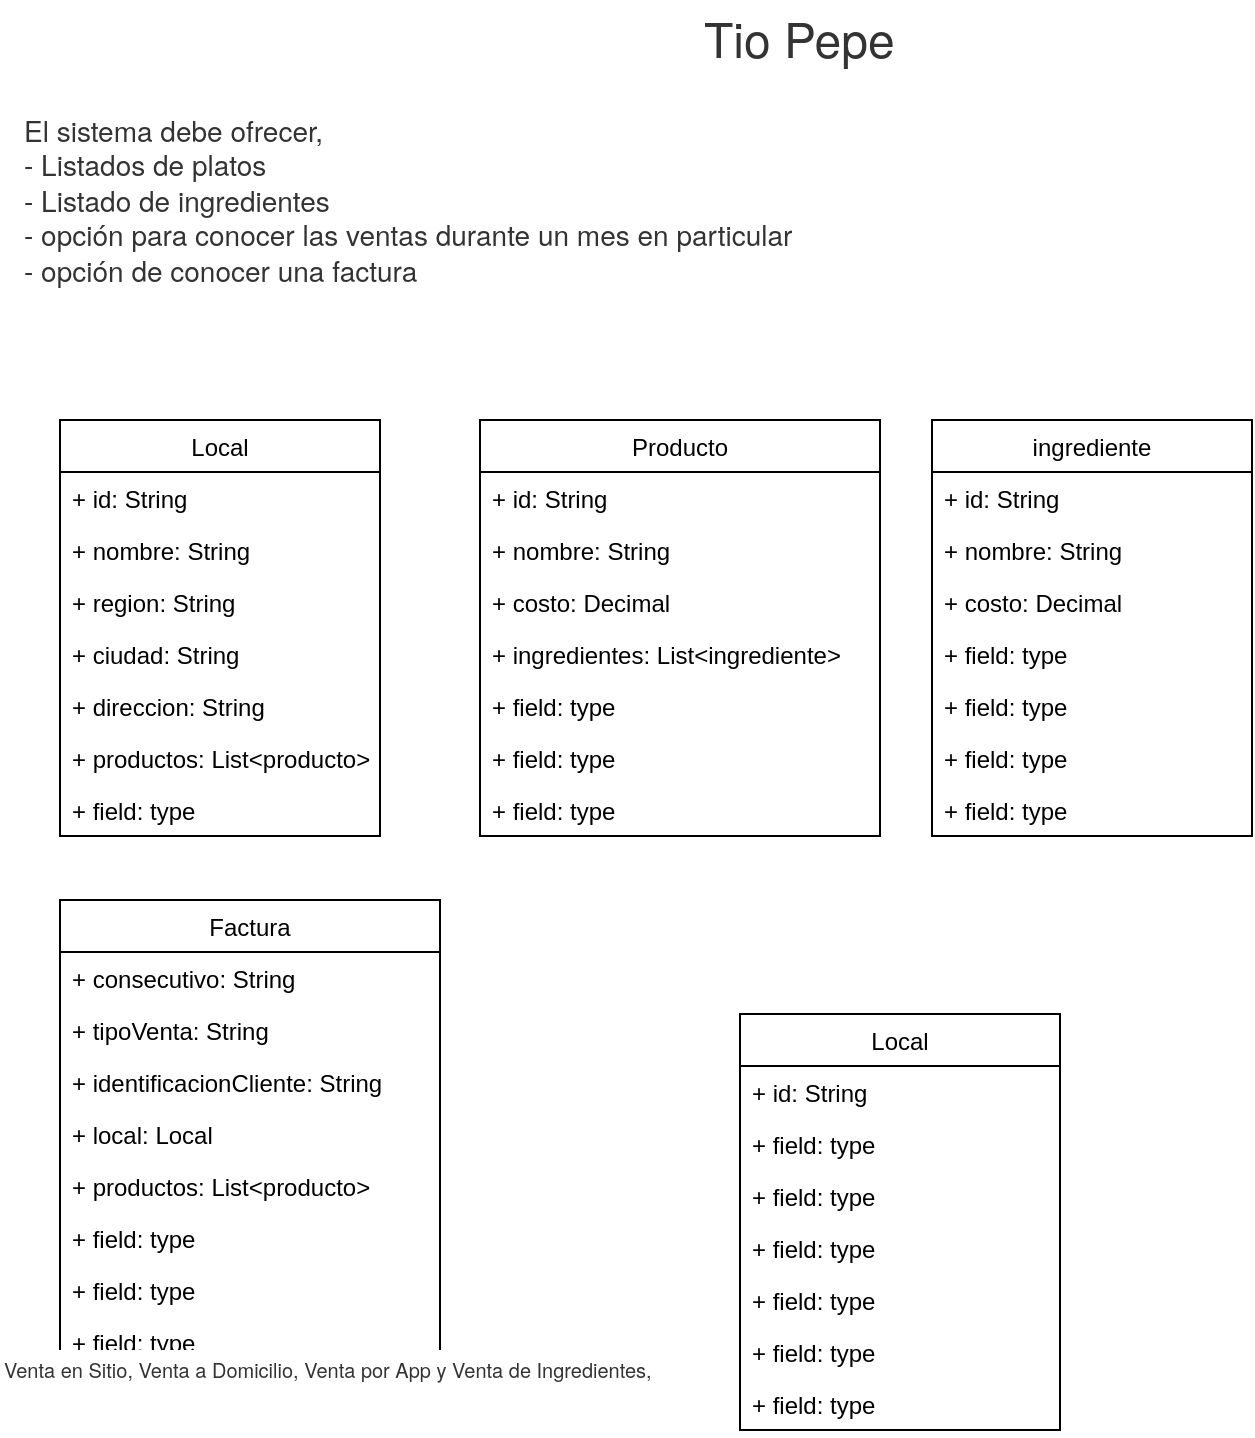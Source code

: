 <mxfile version="15.0.6" type="device"><diagram id="Nlkfaco2crg6dZW5jD-g" name="Page-1"><mxGraphModel dx="868" dy="460" grid="1" gridSize="10" guides="1" tooltips="1" connect="1" arrows="1" fold="1" page="1" pageScale="1" pageWidth="827" pageHeight="1169" math="0" shadow="0"><root><mxCell id="0"/><mxCell id="1" parent="0"/><mxCell id="pGNT7-jQswh-58ZImxmU-1" value="&lt;span style=&quot;color: rgb(51 , 51 , 51) ; font-family: &amp;#34;nunito&amp;#34; , &amp;#34;nunitosans&amp;#34; , &amp;#34;helvetica neue&amp;#34; , &amp;#34;helvetica&amp;#34; , &amp;#34;arial&amp;#34; , sans-serif ; font-style: normal ; font-weight: 400 ; letter-spacing: normal ; text-indent: 0px ; text-transform: none ; word-spacing: 0px ; background-color: rgb(255 , 255 , 255) ; display: inline ; float: none ; line-height: 200%&quot;&gt;&lt;font style=&quot;font-size: 24px&quot;&gt;Tio Pepe&lt;/font&gt;&lt;/span&gt;" style="text;whiteSpace=wrap;html=1;" vertex="1" parent="1"><mxGeometry x="350" width="116" height="30" as="geometry"/></mxCell><mxCell id="pGNT7-jQswh-58ZImxmU-2" value="Local" style="swimlane;fontStyle=0;childLayout=stackLayout;horizontal=1;startSize=26;fillColor=none;horizontalStack=0;resizeParent=1;resizeParentMax=0;resizeLast=0;collapsible=1;marginBottom=0;" vertex="1" parent="1"><mxGeometry x="30" y="210" width="160" height="208" as="geometry"/></mxCell><mxCell id="pGNT7-jQswh-58ZImxmU-3" value="+ id: String" style="text;strokeColor=none;fillColor=none;align=left;verticalAlign=top;spacingLeft=4;spacingRight=4;overflow=hidden;rotatable=0;points=[[0,0.5],[1,0.5]];portConstraint=eastwest;" vertex="1" parent="pGNT7-jQswh-58ZImxmU-2"><mxGeometry y="26" width="160" height="26" as="geometry"/></mxCell><mxCell id="pGNT7-jQswh-58ZImxmU-8" value="+ nombre: String" style="text;strokeColor=none;fillColor=none;align=left;verticalAlign=top;spacingLeft=4;spacingRight=4;overflow=hidden;rotatable=0;points=[[0,0.5],[1,0.5]];portConstraint=eastwest;" vertex="1" parent="pGNT7-jQswh-58ZImxmU-2"><mxGeometry y="52" width="160" height="26" as="geometry"/></mxCell><mxCell id="pGNT7-jQswh-58ZImxmU-7" value="+ region: String" style="text;strokeColor=none;fillColor=none;align=left;verticalAlign=top;spacingLeft=4;spacingRight=4;overflow=hidden;rotatable=0;points=[[0,0.5],[1,0.5]];portConstraint=eastwest;" vertex="1" parent="pGNT7-jQswh-58ZImxmU-2"><mxGeometry y="78" width="160" height="26" as="geometry"/></mxCell><mxCell id="pGNT7-jQswh-58ZImxmU-4" value="+ ciudad: String" style="text;strokeColor=none;fillColor=none;align=left;verticalAlign=top;spacingLeft=4;spacingRight=4;overflow=hidden;rotatable=0;points=[[0,0.5],[1,0.5]];portConstraint=eastwest;" vertex="1" parent="pGNT7-jQswh-58ZImxmU-2"><mxGeometry y="104" width="160" height="26" as="geometry"/></mxCell><mxCell id="pGNT7-jQswh-58ZImxmU-6" value="+ direccion: String" style="text;strokeColor=none;fillColor=none;align=left;verticalAlign=top;spacingLeft=4;spacingRight=4;overflow=hidden;rotatable=0;points=[[0,0.5],[1,0.5]];portConstraint=eastwest;" vertex="1" parent="pGNT7-jQswh-58ZImxmU-2"><mxGeometry y="130" width="160" height="26" as="geometry"/></mxCell><mxCell id="pGNT7-jQswh-58ZImxmU-9" value="+ productos: List&lt;producto&gt;" style="text;strokeColor=none;fillColor=none;align=left;verticalAlign=top;spacingLeft=4;spacingRight=4;overflow=hidden;rotatable=0;points=[[0,0.5],[1,0.5]];portConstraint=eastwest;" vertex="1" parent="pGNT7-jQswh-58ZImxmU-2"><mxGeometry y="156" width="160" height="26" as="geometry"/></mxCell><mxCell id="pGNT7-jQswh-58ZImxmU-10" value="+ field: type" style="text;strokeColor=none;fillColor=none;align=left;verticalAlign=top;spacingLeft=4;spacingRight=4;overflow=hidden;rotatable=0;points=[[0,0.5],[1,0.5]];portConstraint=eastwest;" vertex="1" parent="pGNT7-jQswh-58ZImxmU-2"><mxGeometry y="182" width="160" height="26" as="geometry"/></mxCell><mxCell id="pGNT7-jQswh-58ZImxmU-11" value="Producto" style="swimlane;fontStyle=0;childLayout=stackLayout;horizontal=1;startSize=26;fillColor=none;horizontalStack=0;resizeParent=1;resizeParentMax=0;resizeLast=0;collapsible=1;marginBottom=0;" vertex="1" parent="1"><mxGeometry x="240" y="210" width="200" height="208" as="geometry"/></mxCell><mxCell id="pGNT7-jQswh-58ZImxmU-12" value="+ id: String" style="text;strokeColor=none;fillColor=none;align=left;verticalAlign=top;spacingLeft=4;spacingRight=4;overflow=hidden;rotatable=0;points=[[0,0.5],[1,0.5]];portConstraint=eastwest;" vertex="1" parent="pGNT7-jQswh-58ZImxmU-11"><mxGeometry y="26" width="200" height="26" as="geometry"/></mxCell><mxCell id="pGNT7-jQswh-58ZImxmU-13" value="+ nombre: String" style="text;strokeColor=none;fillColor=none;align=left;verticalAlign=top;spacingLeft=4;spacingRight=4;overflow=hidden;rotatable=0;points=[[0,0.5],[1,0.5]];portConstraint=eastwest;" vertex="1" parent="pGNT7-jQswh-58ZImxmU-11"><mxGeometry y="52" width="200" height="26" as="geometry"/></mxCell><mxCell id="pGNT7-jQswh-58ZImxmU-14" value="+ costo: Decimal" style="text;strokeColor=none;fillColor=none;align=left;verticalAlign=top;spacingLeft=4;spacingRight=4;overflow=hidden;rotatable=0;points=[[0,0.5],[1,0.5]];portConstraint=eastwest;" vertex="1" parent="pGNT7-jQswh-58ZImxmU-11"><mxGeometry y="78" width="200" height="26" as="geometry"/></mxCell><mxCell id="pGNT7-jQswh-58ZImxmU-15" value="+ ingredientes: List&lt;ingrediente&gt;" style="text;strokeColor=none;fillColor=none;align=left;verticalAlign=top;spacingLeft=4;spacingRight=4;overflow=hidden;rotatable=0;points=[[0,0.5],[1,0.5]];portConstraint=eastwest;" vertex="1" parent="pGNT7-jQswh-58ZImxmU-11"><mxGeometry y="104" width="200" height="26" as="geometry"/></mxCell><mxCell id="pGNT7-jQswh-58ZImxmU-16" value="+ field: type" style="text;strokeColor=none;fillColor=none;align=left;verticalAlign=top;spacingLeft=4;spacingRight=4;overflow=hidden;rotatable=0;points=[[0,0.5],[1,0.5]];portConstraint=eastwest;" vertex="1" parent="pGNT7-jQswh-58ZImxmU-11"><mxGeometry y="130" width="200" height="26" as="geometry"/></mxCell><mxCell id="pGNT7-jQswh-58ZImxmU-17" value="+ field: type" style="text;strokeColor=none;fillColor=none;align=left;verticalAlign=top;spacingLeft=4;spacingRight=4;overflow=hidden;rotatable=0;points=[[0,0.5],[1,0.5]];portConstraint=eastwest;" vertex="1" parent="pGNT7-jQswh-58ZImxmU-11"><mxGeometry y="156" width="200" height="26" as="geometry"/></mxCell><mxCell id="pGNT7-jQswh-58ZImxmU-18" value="+ field: type" style="text;strokeColor=none;fillColor=none;align=left;verticalAlign=top;spacingLeft=4;spacingRight=4;overflow=hidden;rotatable=0;points=[[0,0.5],[1,0.5]];portConstraint=eastwest;" vertex="1" parent="pGNT7-jQswh-58ZImxmU-11"><mxGeometry y="182" width="200" height="26" as="geometry"/></mxCell><mxCell id="pGNT7-jQswh-58ZImxmU-19" value="ingrediente" style="swimlane;fontStyle=0;childLayout=stackLayout;horizontal=1;startSize=26;fillColor=none;horizontalStack=0;resizeParent=1;resizeParentMax=0;resizeLast=0;collapsible=1;marginBottom=0;" vertex="1" parent="1"><mxGeometry x="466" y="210" width="160" height="208" as="geometry"/></mxCell><mxCell id="pGNT7-jQswh-58ZImxmU-20" value="+ id: String" style="text;strokeColor=none;fillColor=none;align=left;verticalAlign=top;spacingLeft=4;spacingRight=4;overflow=hidden;rotatable=0;points=[[0,0.5],[1,0.5]];portConstraint=eastwest;" vertex="1" parent="pGNT7-jQswh-58ZImxmU-19"><mxGeometry y="26" width="160" height="26" as="geometry"/></mxCell><mxCell id="pGNT7-jQswh-58ZImxmU-21" value="+ nombre: String" style="text;strokeColor=none;fillColor=none;align=left;verticalAlign=top;spacingLeft=4;spacingRight=4;overflow=hidden;rotatable=0;points=[[0,0.5],[1,0.5]];portConstraint=eastwest;" vertex="1" parent="pGNT7-jQswh-58ZImxmU-19"><mxGeometry y="52" width="160" height="26" as="geometry"/></mxCell><mxCell id="pGNT7-jQswh-58ZImxmU-22" value="+ costo: Decimal" style="text;strokeColor=none;fillColor=none;align=left;verticalAlign=top;spacingLeft=4;spacingRight=4;overflow=hidden;rotatable=0;points=[[0,0.5],[1,0.5]];portConstraint=eastwest;" vertex="1" parent="pGNT7-jQswh-58ZImxmU-19"><mxGeometry y="78" width="160" height="26" as="geometry"/></mxCell><mxCell id="pGNT7-jQswh-58ZImxmU-23" value="+ field: type" style="text;strokeColor=none;fillColor=none;align=left;verticalAlign=top;spacingLeft=4;spacingRight=4;overflow=hidden;rotatable=0;points=[[0,0.5],[1,0.5]];portConstraint=eastwest;" vertex="1" parent="pGNT7-jQswh-58ZImxmU-19"><mxGeometry y="104" width="160" height="26" as="geometry"/></mxCell><mxCell id="pGNT7-jQswh-58ZImxmU-24" value="+ field: type" style="text;strokeColor=none;fillColor=none;align=left;verticalAlign=top;spacingLeft=4;spacingRight=4;overflow=hidden;rotatable=0;points=[[0,0.5],[1,0.5]];portConstraint=eastwest;" vertex="1" parent="pGNT7-jQswh-58ZImxmU-19"><mxGeometry y="130" width="160" height="26" as="geometry"/></mxCell><mxCell id="pGNT7-jQswh-58ZImxmU-25" value="+ field: type" style="text;strokeColor=none;fillColor=none;align=left;verticalAlign=top;spacingLeft=4;spacingRight=4;overflow=hidden;rotatable=0;points=[[0,0.5],[1,0.5]];portConstraint=eastwest;" vertex="1" parent="pGNT7-jQswh-58ZImxmU-19"><mxGeometry y="156" width="160" height="26" as="geometry"/></mxCell><mxCell id="pGNT7-jQswh-58ZImxmU-26" value="+ field: type" style="text;strokeColor=none;fillColor=none;align=left;verticalAlign=top;spacingLeft=4;spacingRight=4;overflow=hidden;rotatable=0;points=[[0,0.5],[1,0.5]];portConstraint=eastwest;" vertex="1" parent="pGNT7-jQswh-58ZImxmU-19"><mxGeometry y="182" width="160" height="26" as="geometry"/></mxCell><mxCell id="pGNT7-jQswh-58ZImxmU-27" value="Local" style="swimlane;fontStyle=0;childLayout=stackLayout;horizontal=1;startSize=26;fillColor=none;horizontalStack=0;resizeParent=1;resizeParentMax=0;resizeLast=0;collapsible=1;marginBottom=0;" vertex="1" parent="1"><mxGeometry x="370" y="507" width="160" height="208" as="geometry"/></mxCell><mxCell id="pGNT7-jQswh-58ZImxmU-28" value="+ id: String" style="text;strokeColor=none;fillColor=none;align=left;verticalAlign=top;spacingLeft=4;spacingRight=4;overflow=hidden;rotatable=0;points=[[0,0.5],[1,0.5]];portConstraint=eastwest;" vertex="1" parent="pGNT7-jQswh-58ZImxmU-27"><mxGeometry y="26" width="160" height="26" as="geometry"/></mxCell><mxCell id="pGNT7-jQswh-58ZImxmU-29" value="+ field: type" style="text;strokeColor=none;fillColor=none;align=left;verticalAlign=top;spacingLeft=4;spacingRight=4;overflow=hidden;rotatable=0;points=[[0,0.5],[1,0.5]];portConstraint=eastwest;" vertex="1" parent="pGNT7-jQswh-58ZImxmU-27"><mxGeometry y="52" width="160" height="26" as="geometry"/></mxCell><mxCell id="pGNT7-jQswh-58ZImxmU-30" value="+ field: type" style="text;strokeColor=none;fillColor=none;align=left;verticalAlign=top;spacingLeft=4;spacingRight=4;overflow=hidden;rotatable=0;points=[[0,0.5],[1,0.5]];portConstraint=eastwest;" vertex="1" parent="pGNT7-jQswh-58ZImxmU-27"><mxGeometry y="78" width="160" height="26" as="geometry"/></mxCell><mxCell id="pGNT7-jQswh-58ZImxmU-31" value="+ field: type" style="text;strokeColor=none;fillColor=none;align=left;verticalAlign=top;spacingLeft=4;spacingRight=4;overflow=hidden;rotatable=0;points=[[0,0.5],[1,0.5]];portConstraint=eastwest;" vertex="1" parent="pGNT7-jQswh-58ZImxmU-27"><mxGeometry y="104" width="160" height="26" as="geometry"/></mxCell><mxCell id="pGNT7-jQswh-58ZImxmU-32" value="+ field: type" style="text;strokeColor=none;fillColor=none;align=left;verticalAlign=top;spacingLeft=4;spacingRight=4;overflow=hidden;rotatable=0;points=[[0,0.5],[1,0.5]];portConstraint=eastwest;" vertex="1" parent="pGNT7-jQswh-58ZImxmU-27"><mxGeometry y="130" width="160" height="26" as="geometry"/></mxCell><mxCell id="pGNT7-jQswh-58ZImxmU-33" value="+ field: type" style="text;strokeColor=none;fillColor=none;align=left;verticalAlign=top;spacingLeft=4;spacingRight=4;overflow=hidden;rotatable=0;points=[[0,0.5],[1,0.5]];portConstraint=eastwest;" vertex="1" parent="pGNT7-jQswh-58ZImxmU-27"><mxGeometry y="156" width="160" height="26" as="geometry"/></mxCell><mxCell id="pGNT7-jQswh-58ZImxmU-34" value="+ field: type" style="text;strokeColor=none;fillColor=none;align=left;verticalAlign=top;spacingLeft=4;spacingRight=4;overflow=hidden;rotatable=0;points=[[0,0.5],[1,0.5]];portConstraint=eastwest;" vertex="1" parent="pGNT7-jQswh-58ZImxmU-27"><mxGeometry y="182" width="160" height="26" as="geometry"/></mxCell><mxCell id="pGNT7-jQswh-58ZImxmU-35" value="Factura" style="swimlane;fontStyle=0;childLayout=stackLayout;horizontal=1;startSize=26;fillColor=none;horizontalStack=0;resizeParent=1;resizeParentMax=0;resizeLast=0;collapsible=1;marginBottom=0;" vertex="1" parent="1"><mxGeometry x="30" y="450" width="190" height="234" as="geometry"/></mxCell><mxCell id="pGNT7-jQswh-58ZImxmU-36" value="+ consecutivo: String" style="text;strokeColor=none;fillColor=none;align=left;verticalAlign=top;spacingLeft=4;spacingRight=4;overflow=hidden;rotatable=0;points=[[0,0.5],[1,0.5]];portConstraint=eastwest;" vertex="1" parent="pGNT7-jQswh-58ZImxmU-35"><mxGeometry y="26" width="190" height="26" as="geometry"/></mxCell><mxCell id="pGNT7-jQswh-58ZImxmU-38" value="+ tipoVenta: String" style="text;strokeColor=none;fillColor=none;align=left;verticalAlign=top;spacingLeft=4;spacingRight=4;overflow=hidden;rotatable=0;points=[[0,0.5],[1,0.5]];portConstraint=eastwest;" vertex="1" parent="pGNT7-jQswh-58ZImxmU-35"><mxGeometry y="52" width="190" height="26" as="geometry"/></mxCell><mxCell id="pGNT7-jQswh-58ZImxmU-37" value="+ identificacionCliente: String" style="text;strokeColor=none;fillColor=none;align=left;verticalAlign=top;spacingLeft=4;spacingRight=4;overflow=hidden;rotatable=0;points=[[0,0.5],[1,0.5]];portConstraint=eastwest;" vertex="1" parent="pGNT7-jQswh-58ZImxmU-35"><mxGeometry y="78" width="190" height="26" as="geometry"/></mxCell><mxCell id="pGNT7-jQswh-58ZImxmU-46" value="+ local: Local" style="text;strokeColor=none;fillColor=none;align=left;verticalAlign=top;spacingLeft=4;spacingRight=4;overflow=hidden;rotatable=0;points=[[0,0.5],[1,0.5]];portConstraint=eastwest;" vertex="1" parent="pGNT7-jQswh-58ZImxmU-35"><mxGeometry y="104" width="190" height="26" as="geometry"/></mxCell><mxCell id="pGNT7-jQswh-58ZImxmU-39" value="+ productos: List&lt;producto&gt;" style="text;strokeColor=none;fillColor=none;align=left;verticalAlign=top;spacingLeft=4;spacingRight=4;overflow=hidden;rotatable=0;points=[[0,0.5],[1,0.5]];portConstraint=eastwest;" vertex="1" parent="pGNT7-jQswh-58ZImxmU-35"><mxGeometry y="130" width="190" height="26" as="geometry"/></mxCell><mxCell id="pGNT7-jQswh-58ZImxmU-40" value="+ field: type" style="text;strokeColor=none;fillColor=none;align=left;verticalAlign=top;spacingLeft=4;spacingRight=4;overflow=hidden;rotatable=0;points=[[0,0.5],[1,0.5]];portConstraint=eastwest;" vertex="1" parent="pGNT7-jQswh-58ZImxmU-35"><mxGeometry y="156" width="190" height="26" as="geometry"/></mxCell><mxCell id="pGNT7-jQswh-58ZImxmU-41" value="+ field: type" style="text;strokeColor=none;fillColor=none;align=left;verticalAlign=top;spacingLeft=4;spacingRight=4;overflow=hidden;rotatable=0;points=[[0,0.5],[1,0.5]];portConstraint=eastwest;" vertex="1" parent="pGNT7-jQswh-58ZImxmU-35"><mxGeometry y="182" width="190" height="26" as="geometry"/></mxCell><mxCell id="pGNT7-jQswh-58ZImxmU-42" value="+ field: type" style="text;strokeColor=none;fillColor=none;align=left;verticalAlign=top;spacingLeft=4;spacingRight=4;overflow=hidden;rotatable=0;points=[[0,0.5],[1,0.5]];portConstraint=eastwest;" vertex="1" parent="pGNT7-jQswh-58ZImxmU-35"><mxGeometry y="208" width="190" height="26" as="geometry"/></mxCell><mxCell id="pGNT7-jQswh-58ZImxmU-43" value="&lt;span style=&quot;color: rgb(51 , 51 , 51) ; font-family: &amp;#34;nunito&amp;#34; , &amp;#34;nunitosans&amp;#34; , &amp;#34;helvetica neue&amp;#34; , &amp;#34;helvetica&amp;#34; , &amp;#34;arial&amp;#34; , sans-serif ; font-style: normal ; font-weight: 400 ; letter-spacing: normal ; text-indent: 0px ; text-transform: none ; word-spacing: 0px ; background-color: rgb(255 , 255 , 255) ; display: inline ; float: none&quot;&gt;&lt;span style=&quot;font-size: 14px&quot;&gt;El sistema debe ofrecer, &lt;/span&gt;&lt;br&gt;&lt;span style=&quot;font-size: 14px&quot;&gt;- Listados de platos&lt;/span&gt;&lt;br&gt;&lt;span style=&quot;font-size: 14px&quot;&gt;- Listado de ingredientes&lt;/span&gt;&lt;br&gt;&lt;font style=&quot;font-size: 14px&quot;&gt;- opción para conocer las ventas durante un mes en particular&lt;br&gt;- opción de conocer una factura&lt;/font&gt;&lt;br&gt;&lt;/span&gt;" style="text;whiteSpace=wrap;html=1;" vertex="1" parent="1"><mxGeometry x="10" y="50" width="470" height="30" as="geometry"/></mxCell><mxCell id="pGNT7-jQswh-58ZImxmU-44" value="&lt;span style=&quot;color: rgb(51 , 51 , 51) ; font-family: &amp;#34;nunito&amp;#34; , &amp;#34;nunitosans&amp;#34; , &amp;#34;helvetica neue&amp;#34; , &amp;#34;helvetica&amp;#34; , &amp;#34;arial&amp;#34; , sans-serif ; font-style: normal ; font-weight: 400 ; letter-spacing: normal ; text-indent: 0px ; text-transform: none ; word-spacing: 0px ; background-color: rgb(255 , 255 , 255) ; display: inline ; float: none&quot;&gt;&lt;font style=&quot;font-size: 10px&quot;&gt;Venta en Sitio, Venta a Domicilio, Venta por App y Venta de Ingredientes,&lt;/font&gt;&lt;/span&gt;" style="text;whiteSpace=wrap;html=1;" vertex="1" parent="1"><mxGeometry y="670" width="480" height="30" as="geometry"/></mxCell></root></mxGraphModel></diagram></mxfile>